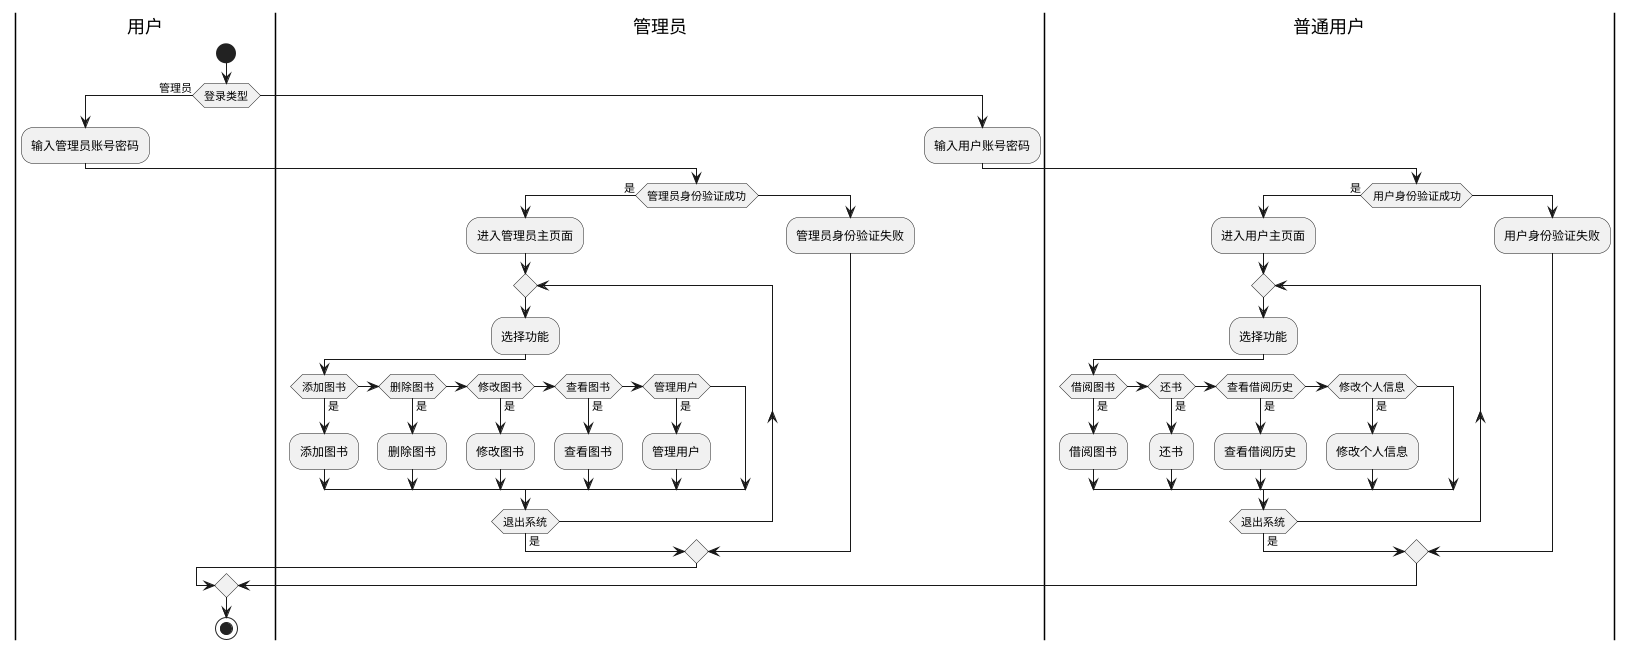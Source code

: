 @startuml
|用户|

start

if (登录类型) then (管理员)
    :输入管理员账号密码;
    |管理员|
    if (管理员身份验证成功) then (是)
        :进入管理员主页面;
        repeat
            :选择功能;
            if (添加图书) then (是)
                :添加图书;
            else if (删除图书) then (是)
                :删除图书;
            else if (修改图书) then (是)
                :修改图书;
            else if (查看图书) then (是)
                :查看图书;
            else if (管理用户) then (是)
                :管理用户;
            endif
        repeat while (退出系统) not (是)
    else
        :管理员身份验证失败;
    endif
else
    :输入用户账号密码;
    |普通用户|
    if (用户身份验证成功) then (是)
        :进入用户主页面;
        repeat
            :选择功能;
            if (借阅图书) then (是)
                :借阅图书;
            else if (还书) then (是)
                :还书;
            else if (查看借阅历史) then (是)
                :查看借阅历史;
            else if (修改个人信息) then (是)
                :修改个人信息;
            endif
        repeat while (退出系统) not (是)
    else
        :用户身份验证失败;
    endif
endif

|用户|
stop

@enduml